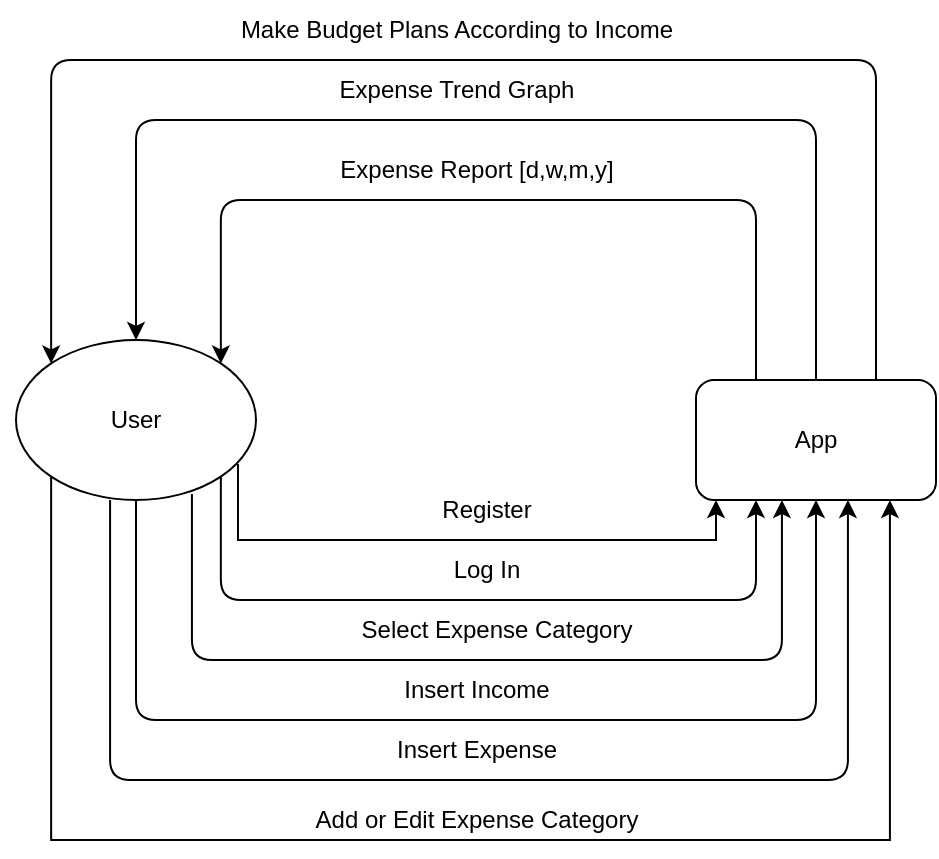 <mxfile version="20.6.0" type="device"><diagram id="ibsjCSnZA0zausptIxAT" name="Page-1"><mxGraphModel dx="868" dy="450" grid="1" gridSize="10" guides="1" tooltips="1" connect="1" arrows="1" fold="1" page="1" pageScale="1" pageWidth="850" pageHeight="1100" math="0" shadow="0"><root><mxCell id="0"/><mxCell id="1" parent="0"/><mxCell id="U2_SkyRn-lQjCZgymrcr-17" style="orthogonalLoop=1;jettySize=auto;html=1;exitX=1;exitY=1;exitDx=0;exitDy=0;edgeStyle=elbowEdgeStyle;entryX=0.25;entryY=1;entryDx=0;entryDy=0;" parent="1" source="U2_SkyRn-lQjCZgymrcr-2" target="U2_SkyRn-lQjCZgymrcr-4" edge="1"><mxGeometry relative="1" as="geometry"><mxPoint x="580" y="430" as="targetPoint"/><Array as="points"><mxPoint x="410" y="440"/></Array></mxGeometry></mxCell><mxCell id="U2_SkyRn-lQjCZgymrcr-19" style="edgeStyle=elbowEdgeStyle;orthogonalLoop=1;jettySize=auto;html=1;exitX=0.733;exitY=0.963;exitDx=0;exitDy=0;entryX=0.358;entryY=1;entryDx=0;entryDy=0;exitPerimeter=0;entryPerimeter=0;" parent="1" source="U2_SkyRn-lQjCZgymrcr-2" target="U2_SkyRn-lQjCZgymrcr-4" edge="1"><mxGeometry relative="1" as="geometry"><mxPoint x="230" y="510" as="targetPoint"/><Array as="points"><mxPoint x="410" y="470"/></Array></mxGeometry></mxCell><mxCell id="U2_SkyRn-lQjCZgymrcr-21" style="edgeStyle=elbowEdgeStyle;orthogonalLoop=1;jettySize=auto;html=1;entryX=0.5;entryY=1;entryDx=0;entryDy=0;" parent="1" source="U2_SkyRn-lQjCZgymrcr-2" target="U2_SkyRn-lQjCZgymrcr-4" edge="1"><mxGeometry relative="1" as="geometry"><mxPoint x="650" y="430" as="targetPoint"/><Array as="points"><mxPoint x="400" y="500"/></Array></mxGeometry></mxCell><mxCell id="U2_SkyRn-lQjCZgymrcr-23" style="edgeStyle=elbowEdgeStyle;orthogonalLoop=1;jettySize=auto;html=1;exitX=0;exitY=0.5;exitDx=0;exitDy=0;" parent="1" source="U2_SkyRn-lQjCZgymrcr-2" edge="1"><mxGeometry relative="1" as="geometry"><mxPoint x="190" y="350" as="targetPoint"/></mxGeometry></mxCell><mxCell id="U2_SkyRn-lQjCZgymrcr-25" style="edgeStyle=elbowEdgeStyle;orthogonalLoop=1;jettySize=auto;html=1;exitX=0.392;exitY=1;exitDx=0;exitDy=0;entryX=0.633;entryY=1;entryDx=0;entryDy=0;exitPerimeter=0;entryPerimeter=0;" parent="1" source="U2_SkyRn-lQjCZgymrcr-2" target="U2_SkyRn-lQjCZgymrcr-4" edge="1"><mxGeometry relative="1" as="geometry"><mxPoint x="169.667" y="617.558" as="targetPoint"/><Array as="points"><mxPoint x="400" y="530"/></Array></mxGeometry></mxCell><mxCell id="mfBnb-i7nx2uQnWED51B-5" style="edgeStyle=orthogonalEdgeStyle;rounded=0;orthogonalLoop=1;jettySize=auto;html=1;exitX=0.925;exitY=0.775;exitDx=0;exitDy=0;exitPerimeter=0;" edge="1" parent="1" source="U2_SkyRn-lQjCZgymrcr-2"><mxGeometry relative="1" as="geometry"><mxPoint x="520" y="390" as="targetPoint"/><Array as="points"><mxPoint x="281" y="410"/><mxPoint x="520" y="410"/></Array></mxGeometry></mxCell><mxCell id="mfBnb-i7nx2uQnWED51B-10" style="edgeStyle=elbowEdgeStyle;rounded=0;orthogonalLoop=1;jettySize=auto;elbow=vertical;html=1;exitX=0;exitY=1;exitDx=0;exitDy=0;entryX=0.808;entryY=1;entryDx=0;entryDy=0;entryPerimeter=0;" edge="1" parent="1" source="U2_SkyRn-lQjCZgymrcr-2" target="U2_SkyRn-lQjCZgymrcr-4"><mxGeometry relative="1" as="geometry"><mxPoint x="188" y="560" as="targetPoint"/><Array as="points"><mxPoint x="410" y="560"/></Array></mxGeometry></mxCell><mxCell id="U2_SkyRn-lQjCZgymrcr-2" value="User" style="ellipse;whiteSpace=wrap;html=1;" parent="1" vertex="1"><mxGeometry x="170" y="310" width="120" height="80" as="geometry"/></mxCell><mxCell id="U2_SkyRn-lQjCZgymrcr-27" style="edgeStyle=elbowEdgeStyle;orthogonalLoop=1;jettySize=auto;html=1;exitX=0.25;exitY=0;exitDx=0;exitDy=0;entryX=1;entryY=0;entryDx=0;entryDy=0;" parent="1" source="U2_SkyRn-lQjCZgymrcr-4" target="U2_SkyRn-lQjCZgymrcr-2" edge="1"><mxGeometry relative="1" as="geometry"><mxPoint x="300" y="250" as="targetPoint"/><Array as="points"><mxPoint x="380" y="240"/></Array></mxGeometry></mxCell><mxCell id="U2_SkyRn-lQjCZgymrcr-29" style="edgeStyle=elbowEdgeStyle;orthogonalLoop=1;jettySize=auto;html=1;exitX=0.5;exitY=0;exitDx=0;exitDy=0;entryX=0.5;entryY=0;entryDx=0;entryDy=0;" parent="1" source="U2_SkyRn-lQjCZgymrcr-4" target="U2_SkyRn-lQjCZgymrcr-2" edge="1"><mxGeometry relative="1" as="geometry"><mxPoint x="569.667" y="200" as="targetPoint"/><Array as="points"><mxPoint x="410" y="200"/></Array></mxGeometry></mxCell><mxCell id="U2_SkyRn-lQjCZgymrcr-4" value="App" style="rounded=1;whiteSpace=wrap;html=1;" parent="1" vertex="1"><mxGeometry x="510" y="330" width="120" height="60" as="geometry"/></mxCell><mxCell id="U2_SkyRn-lQjCZgymrcr-30" style="edgeStyle=elbowEdgeStyle;orthogonalLoop=1;jettySize=auto;html=1;exitX=0.75;exitY=0;exitDx=0;exitDy=0;entryX=0;entryY=0;entryDx=0;entryDy=0;" parent="1" source="U2_SkyRn-lQjCZgymrcr-4" target="U2_SkyRn-lQjCZgymrcr-2" edge="1"><mxGeometry relative="1" as="geometry"><mxPoint x="580" y="340" as="sourcePoint"/><mxPoint x="240" y="320" as="targetPoint"/><Array as="points"><mxPoint x="180" y="170"/><mxPoint x="170" y="270"/><mxPoint x="310" y="170"/><mxPoint x="400" y="170"/></Array></mxGeometry></mxCell><mxCell id="mfBnb-i7nx2uQnWED51B-1" value="Register" style="text;html=1;align=center;verticalAlign=middle;resizable=0;points=[];autosize=1;strokeColor=none;fillColor=none;" vertex="1" parent="1"><mxGeometry x="370" y="380" width="70" height="30" as="geometry"/></mxCell><mxCell id="mfBnb-i7nx2uQnWED51B-2" value="Log In" style="text;html=1;align=center;verticalAlign=middle;resizable=0;points=[];autosize=1;strokeColor=none;fillColor=none;" vertex="1" parent="1"><mxGeometry x="375" y="410" width="60" height="30" as="geometry"/></mxCell><mxCell id="mfBnb-i7nx2uQnWED51B-3" value="Select Expense Category" style="text;html=1;align=center;verticalAlign=middle;resizable=0;points=[];autosize=1;strokeColor=none;fillColor=none;" vertex="1" parent="1"><mxGeometry x="330" y="440" width="160" height="30" as="geometry"/></mxCell><mxCell id="mfBnb-i7nx2uQnWED51B-4" value="Insert Income" style="text;html=1;align=center;verticalAlign=middle;resizable=0;points=[];autosize=1;strokeColor=none;fillColor=none;" vertex="1" parent="1"><mxGeometry x="350" y="470" width="100" height="30" as="geometry"/></mxCell><mxCell id="mfBnb-i7nx2uQnWED51B-8" value="Insert Expense" style="text;html=1;align=center;verticalAlign=middle;resizable=0;points=[];autosize=1;strokeColor=none;fillColor=none;" vertex="1" parent="1"><mxGeometry x="350" y="500" width="100" height="30" as="geometry"/></mxCell><mxCell id="mfBnb-i7nx2uQnWED51B-11" value="Add or Edit Expense Category" style="text;html=1;align=center;verticalAlign=middle;resizable=0;points=[];autosize=1;strokeColor=none;fillColor=none;" vertex="1" parent="1"><mxGeometry x="310" y="535" width="180" height="30" as="geometry"/></mxCell><mxCell id="mfBnb-i7nx2uQnWED51B-12" value="Expense Report [d,w,m,y]" style="text;html=1;align=center;verticalAlign=middle;resizable=0;points=[];autosize=1;strokeColor=none;fillColor=none;" vertex="1" parent="1"><mxGeometry x="320" y="210" width="160" height="30" as="geometry"/></mxCell><mxCell id="mfBnb-i7nx2uQnWED51B-13" value="Expense Trend Graph" style="text;html=1;align=center;verticalAlign=middle;resizable=0;points=[];autosize=1;strokeColor=none;fillColor=none;" vertex="1" parent="1"><mxGeometry x="320" y="170" width="140" height="30" as="geometry"/></mxCell><mxCell id="mfBnb-i7nx2uQnWED51B-14" value="Make Budget Plans According to Income" style="text;html=1;align=center;verticalAlign=middle;resizable=0;points=[];autosize=1;strokeColor=none;fillColor=none;" vertex="1" parent="1"><mxGeometry x="270" y="140" width="240" height="30" as="geometry"/></mxCell></root></mxGraphModel></diagram></mxfile>
